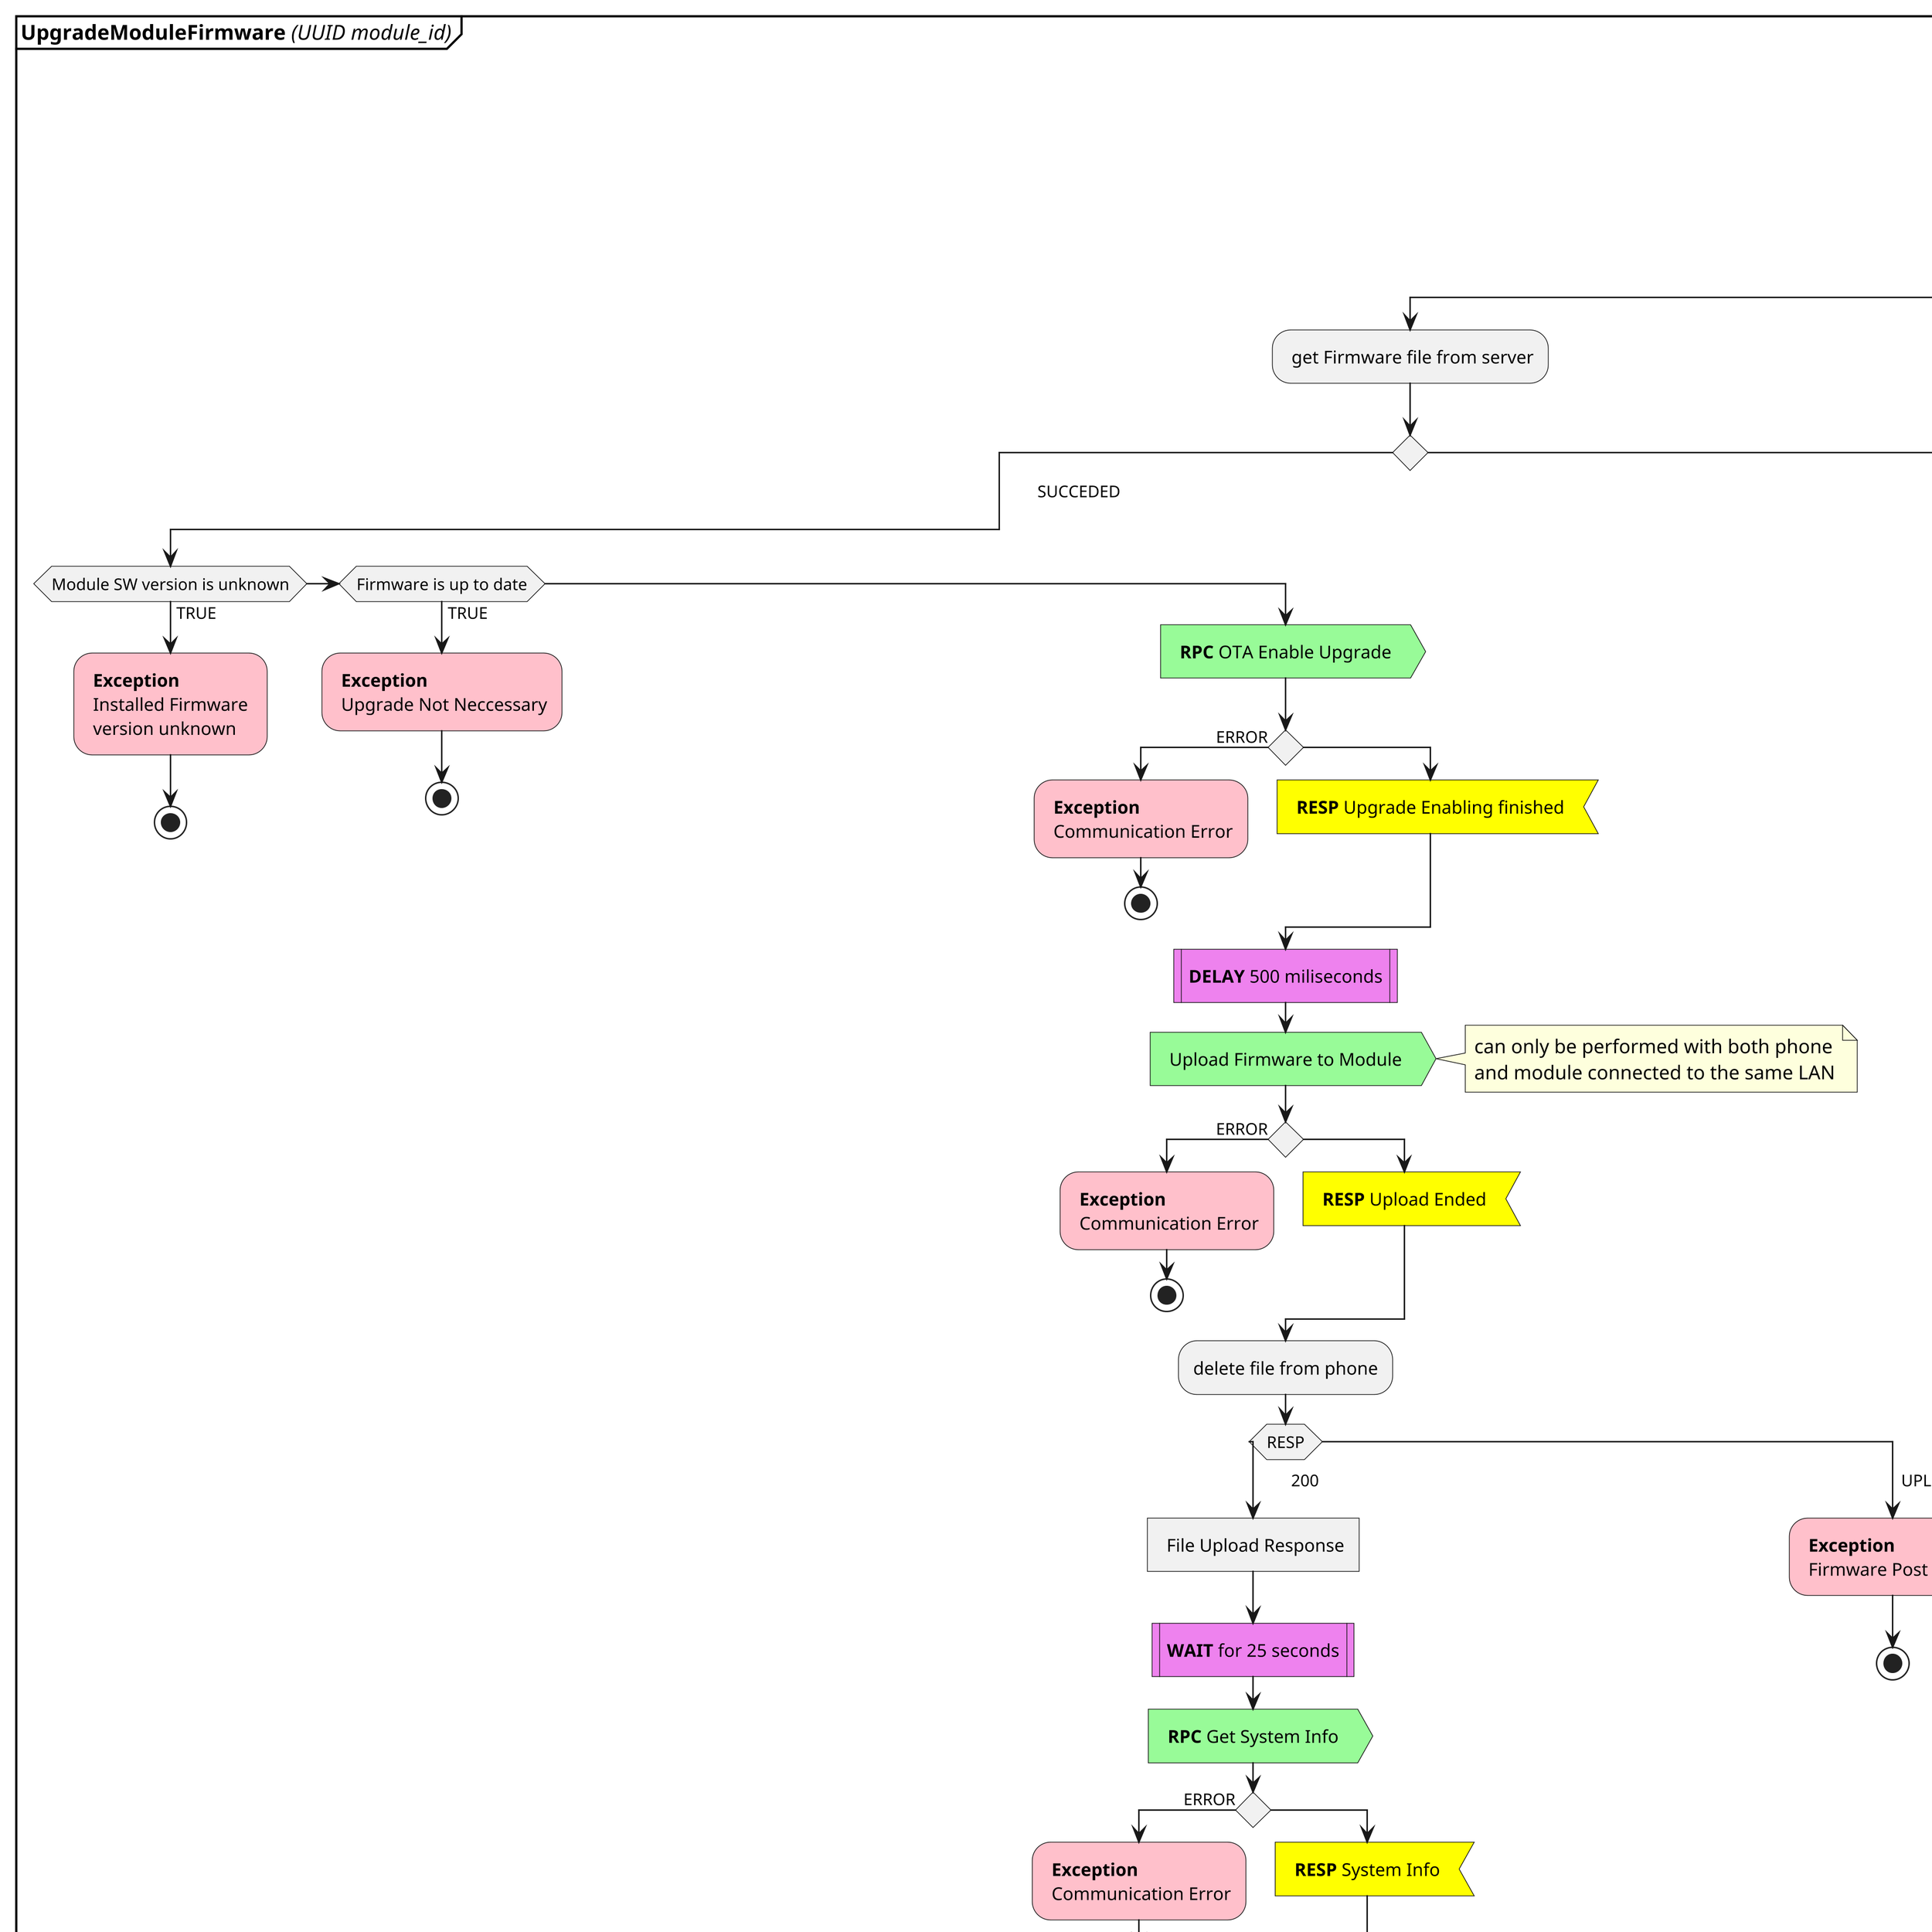 @startuml ACT_UpgradeUModFirmware
skinparam dpi 300
partition  <b>UpgradeModuleFirmware</b> <i>(UUID module_id)</i> {
    start
    :get module object \n from <b>NETWORK SCANN</b>;
    if(App user is <b>ADMIN</b>) then (YES)
        if(Phone and Module on same LAN) then (YES)
            : get Firmware file from server;
            switch()
                case(\t SUCCEDED)
                    if(Module SW version is unknown) then (TRUE)
                        #pink : <b>Exception</b> \n Installed Firmware \n version unknown;
                        stop
                    elseif(Firmware is up to date) then (TRUE)
                        #pink : <b>Exception</b> \n Upgrade Not Neccessary;
                        stop
                    else 
                        #palegreen: <b>RPC</b> OTA Enable Upgrade >
                        if() then (ERROR)
                            #pink : <b>Exception</b> \n Communication Error;
                            stop
                        else
                            #yellow: <b>RESP</b> Upgrade Enabling finished <
                        endif
                        #Violet:<b>DELAY</b> 500 miliseconds; <<procedure>>
                        #palegreen: Upload Firmware to Module >
                        note right
                        can only be performed with both phone
                        and module connected to the same LAN
                        end note
                        if() then (ERROR)
                            #pink : <b>Exception</b> \n Communication Error;
                            stop
                        else
                            #yellow: <b>RESP</b> Upload Ended <
                        endif
                        :delete file from phone;
                        switch(RESP)
                            case(\t 200)
                                : File Upload Response]
                                #Violet:<b>WAIT</b> for 25 seconds; <<procedure>>
                                #palegreen: <b>RPC</b> Get System Info >
                                if() then (ERROR)
                                    #pink : <b>Exception</b> \n Communication Error;
                                    stop
                                else
                                    #yellow: <b>RESP</b> System Info <
                                endif
                                :System Info Result]
                                if(module firmware version was updated) the (YES)
                                    :update module object FW version number;
                                    #palegreen: OTA Upgrade Commit >
                                    if() then (ERROR)
                                        #pink : <b>Exception</b> \n Communication Error;
                                        stop
                                    else
                                        #yellow: <b>RESP</b> Commiting done <
                                        switch()
                                            case(\t 200)
                                                :<b>MAP</b> to Use Case Response Object;
                                                stop
                                            case(\t FAILED COMMIT)
                                                #pink : <b>Exception</b> \n OTA Commit error;
                                                stop
                                        endswitch
                                    endif
                                else (NO)
                                    #pink : <b>Exception</b> \n Wrong Version After Upgrade;
                                    stop
                                endif
                            case(  UPLOAD FAILED)
                                #pink : <b>Exception</b> \n Firmware Post Failed;
                                stop
                        endswitch
                    endif
                case()
                    #pink : <b>Exception</b> \n Malformed Download URL;
                    stop
                case()
                    #pink : <b>Exception</b> \n Downloaded File was empty;
                    stop
                case()
                    #pink : <b>Exception</b> \n Communication Error;
                    stop
            endswitch
        else (NO)
        #pink : <b>Exception</b> \n OTA Upgrade is a LAN only operation;
        stop
        endif
        
    else (NO)
        #pink : <b>Exception</b> \n App User Is Not Admin;
        stop
    endif

}
@enduml